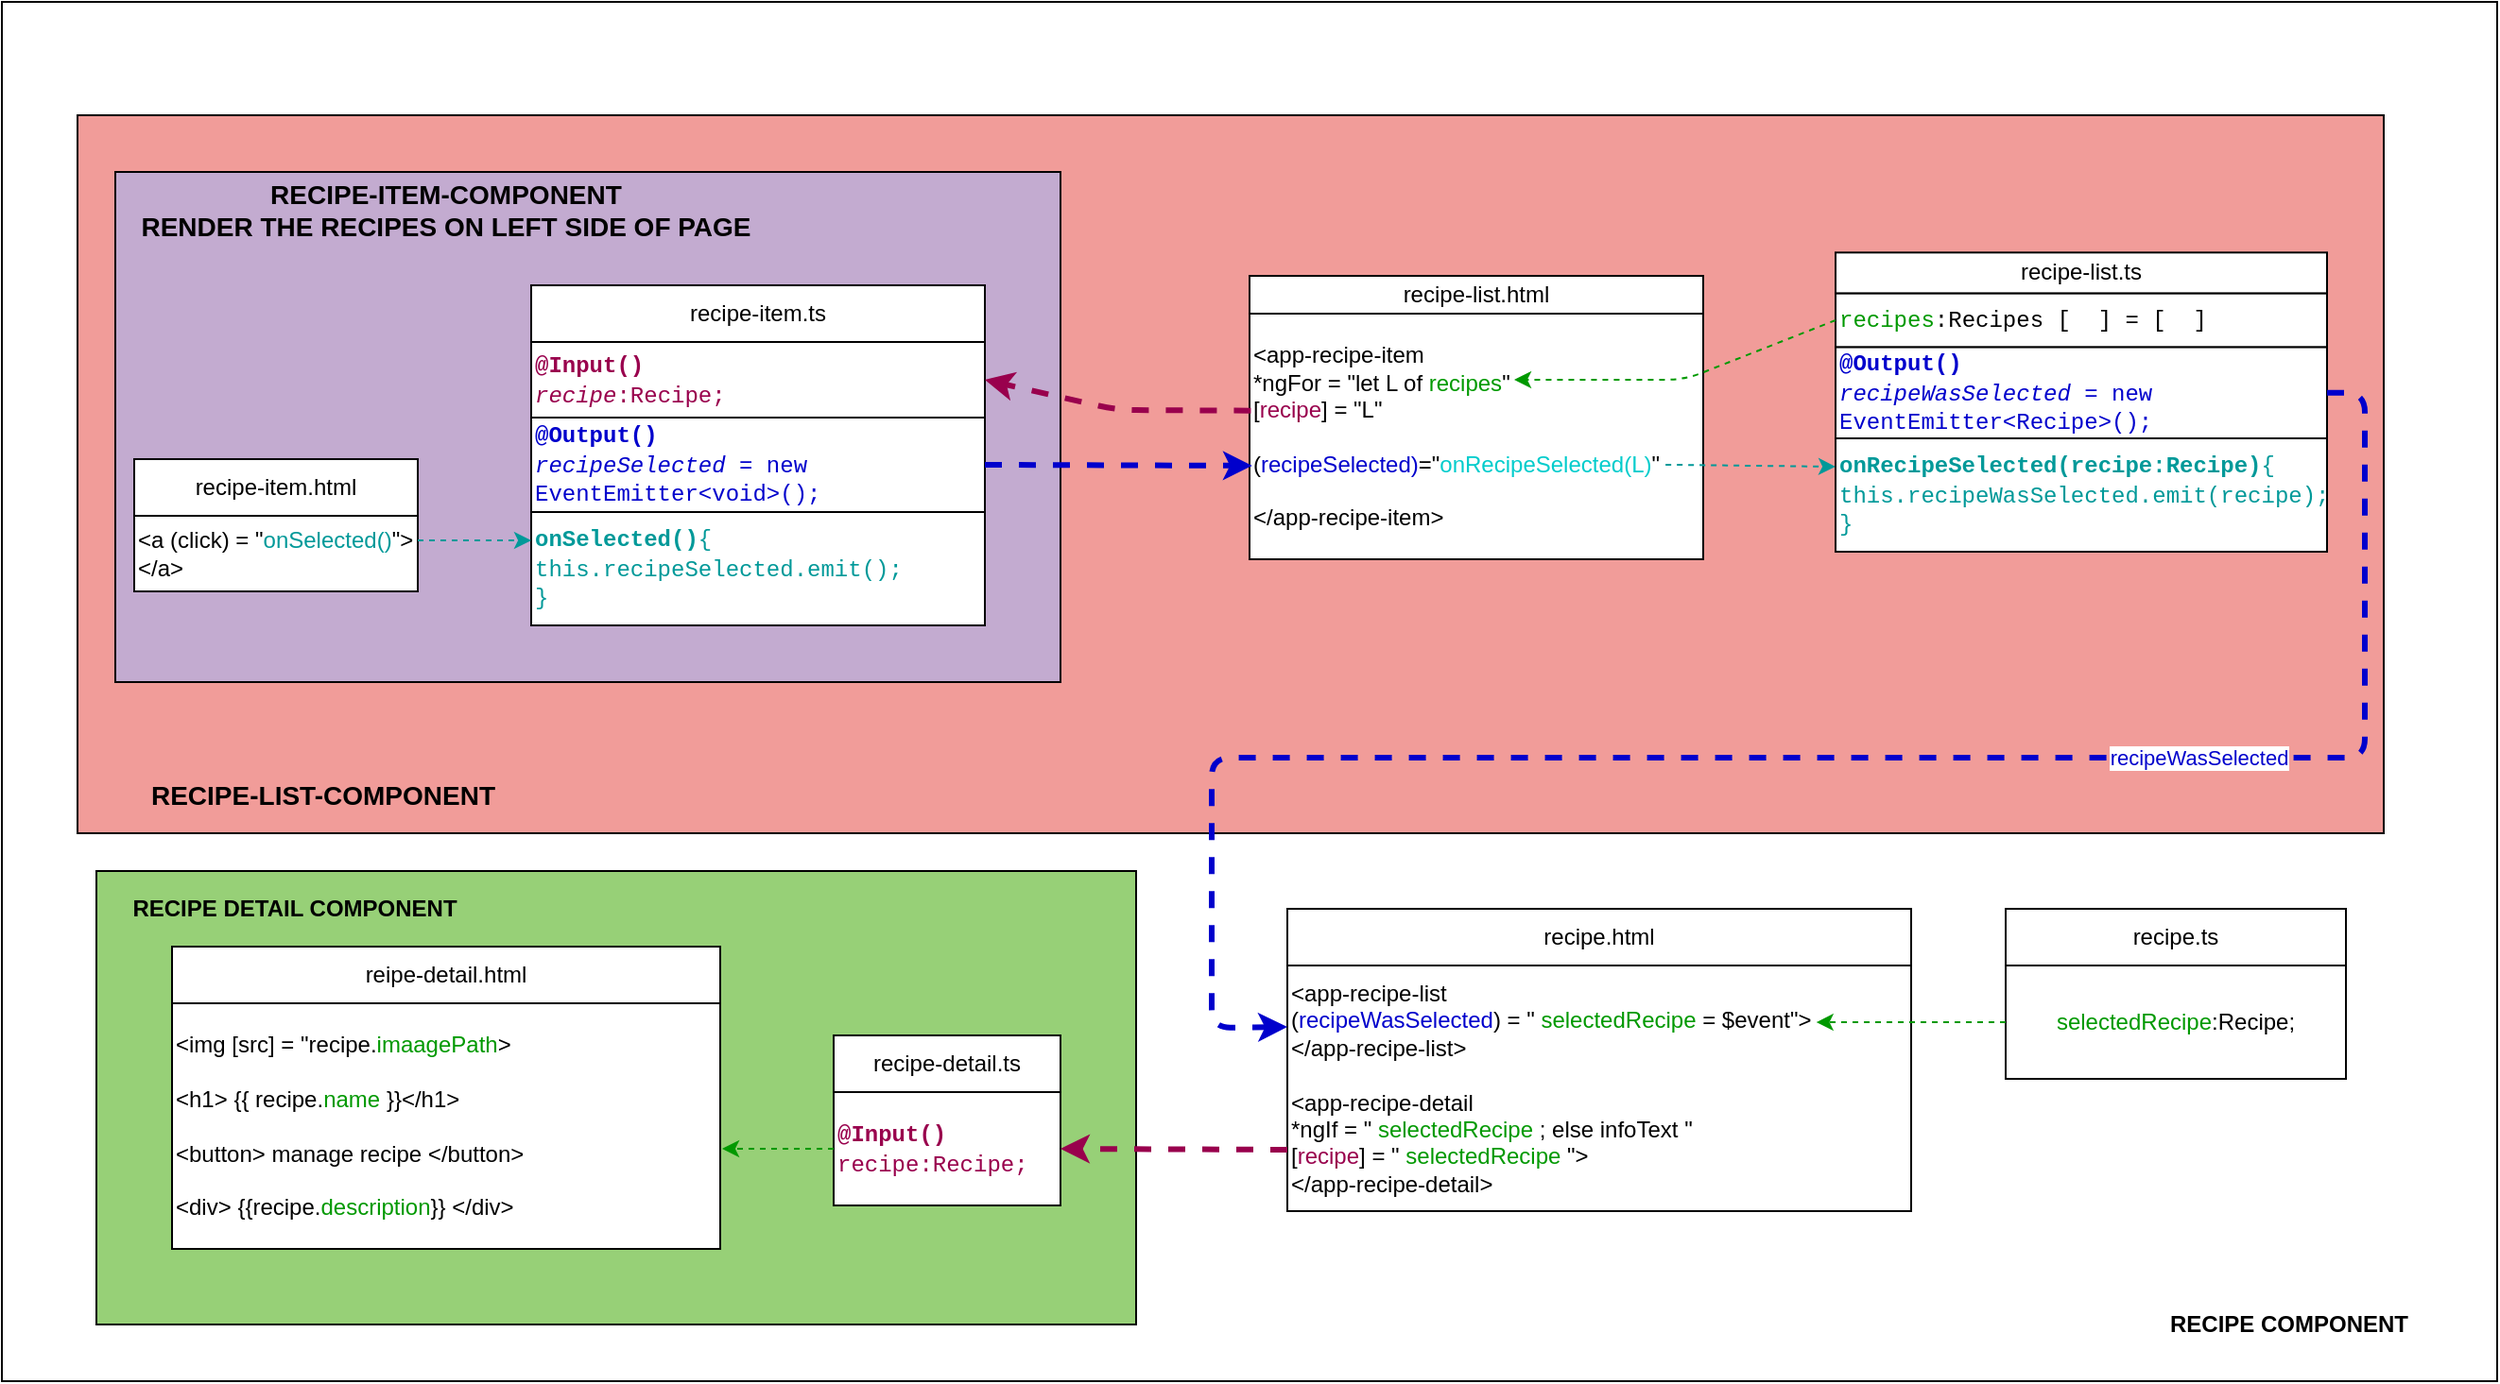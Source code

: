 <mxfile version="13.4.1" type="device"><diagram id="OLKHbfBinqwpPwilY3Sa" name="Page-1"><mxGraphModel dx="2026" dy="1038" grid="0" gridSize="10" guides="1" tooltips="1" connect="1" arrows="1" fold="1" page="1" pageScale="1" pageWidth="1654" pageHeight="2336" math="0" shadow="0"><root><mxCell id="0"/><mxCell id="1" parent="0"/><mxCell id="Ce_7RzmlFZrdi7Lb5mLx-22" value="" style="rounded=0;whiteSpace=wrap;html=1;fillColor=#FFFFFF;" vertex="1" parent="1"><mxGeometry x="164" y="131" width="1320" height="730" as="geometry"/></mxCell><mxCell id="Ce_7RzmlFZrdi7Lb5mLx-18" value="" style="rounded=0;whiteSpace=wrap;html=1;fillColor=#97D077;" vertex="1" parent="1"><mxGeometry x="214" y="591" width="550" height="240" as="geometry"/></mxCell><mxCell id="_wonKFHhkDqxpErbcdwu-32" value="" style="rounded=0;whiteSpace=wrap;html=1;fillColor=#F19C99;" parent="1" vertex="1"><mxGeometry x="204" y="191" width="1220" height="380" as="geometry"/></mxCell><mxCell id="_wonKFHhkDqxpErbcdwu-10" value="" style="rounded=0;whiteSpace=wrap;html=1;fillColor=#C3ABD0;" parent="1" vertex="1"><mxGeometry x="224" y="221" width="500" height="270" as="geometry"/></mxCell><mxCell id="_wonKFHhkDqxpErbcdwu-7" value="" style="group" parent="1" vertex="1" connectable="0"><mxGeometry x="444" y="281" width="240" height="180" as="geometry"/></mxCell><mxCell id="_wonKFHhkDqxpErbcdwu-2" value="recipe-item.ts" style="rounded=0;whiteSpace=wrap;html=1;" parent="_wonKFHhkDqxpErbcdwu-7" vertex="1"><mxGeometry width="240" height="30" as="geometry"/></mxCell><mxCell id="_wonKFHhkDqxpErbcdwu-3" value="&lt;font face=&quot;Courier New&quot; color=&quot;#99004d&quot;&gt;&lt;b&gt;@Input()&lt;br&gt;&lt;/b&gt;&lt;i&gt;recipe&lt;/i&gt;:Recipe;&lt;/font&gt;" style="rounded=0;whiteSpace=wrap;html=1;align=left;" parent="_wonKFHhkDqxpErbcdwu-7" vertex="1"><mxGeometry y="30" width="240" height="40" as="geometry"/></mxCell><mxCell id="_wonKFHhkDqxpErbcdwu-4" value="&lt;font face=&quot;Courier New&quot; color=&quot;#0000cc&quot;&gt;&lt;b&gt;@Output()&lt;br&gt;&lt;/b&gt;&lt;i&gt;recipeSelected&lt;/i&gt; = new EventEmitter&amp;lt;void&amp;gt;();&lt;/font&gt;" style="rounded=0;whiteSpace=wrap;html=1;align=left;" parent="_wonKFHhkDqxpErbcdwu-7" vertex="1"><mxGeometry y="70" width="240" height="50" as="geometry"/></mxCell><mxCell id="_wonKFHhkDqxpErbcdwu-5" value="&lt;font face=&quot;Courier New&quot; color=&quot;#009999&quot;&gt;&lt;b&gt;onSelected()&lt;/b&gt;{&lt;br&gt;this.recipeSelected.emit();&lt;br&gt;}&lt;/font&gt;" style="rounded=0;whiteSpace=wrap;html=1;align=left;" parent="_wonKFHhkDqxpErbcdwu-7" vertex="1"><mxGeometry y="120" width="240" height="60" as="geometry"/></mxCell><mxCell id="_wonKFHhkDqxpErbcdwu-8" value="" style="group" parent="1" vertex="1" connectable="0"><mxGeometry x="234" y="373" width="150" height="70" as="geometry"/></mxCell><mxCell id="_wonKFHhkDqxpErbcdwu-1" value="recipe-item.html" style="rounded=0;whiteSpace=wrap;html=1;" parent="_wonKFHhkDqxpErbcdwu-8" vertex="1"><mxGeometry width="150" height="30" as="geometry"/></mxCell><mxCell id="_wonKFHhkDqxpErbcdwu-6" value="&amp;lt;a (click) = &quot;&lt;font color=&quot;#009999&quot;&gt;onSelected()&lt;/font&gt;&quot;&amp;gt;&lt;br&gt;&amp;lt;/a&amp;gt;" style="rounded=0;whiteSpace=wrap;html=1;align=left;" parent="_wonKFHhkDqxpErbcdwu-8" vertex="1"><mxGeometry y="30" width="150" height="40" as="geometry"/></mxCell><mxCell id="_wonKFHhkDqxpErbcdwu-9" value="" style="endArrow=classic;html=1;entryX=0;entryY=0.25;entryDx=0;entryDy=0;dashed=1;strokeColor=#009999;" parent="1" target="_wonKFHhkDqxpErbcdwu-5" edge="1"><mxGeometry width="50" height="50" relative="1" as="geometry"><mxPoint x="384" y="416" as="sourcePoint"/><mxPoint x="644" y="381" as="targetPoint"/></mxGeometry></mxCell><mxCell id="_wonKFHhkDqxpErbcdwu-11" value="&lt;b&gt;&lt;font style=&quot;font-size: 14px&quot;&gt;RECIPE-ITEM-COMPONENT&lt;br&gt;RENDER THE RECIPES ON LEFT SIDE OF PAGE&lt;br&gt;&lt;/font&gt;&lt;/b&gt;" style="text;html=1;strokeColor=none;fillColor=none;align=center;verticalAlign=middle;whiteSpace=wrap;rounded=0;" parent="1" vertex="1"><mxGeometry x="234" y="231" width="330" height="20" as="geometry"/></mxCell><mxCell id="_wonKFHhkDqxpErbcdwu-18" value="" style="group" parent="1" vertex="1" connectable="0"><mxGeometry x="824" y="276" width="240" height="200" as="geometry"/></mxCell><mxCell id="_wonKFHhkDqxpErbcdwu-19" value="recipe-list.html" style="rounded=0;whiteSpace=wrap;html=1;" parent="_wonKFHhkDqxpErbcdwu-18" vertex="1"><mxGeometry width="240" height="20" as="geometry"/></mxCell><mxCell id="_wonKFHhkDqxpErbcdwu-20" value="&amp;lt;app-recipe-item&lt;br&gt;*ngFor = &quot;let L of &lt;font color=&quot;#009900&quot;&gt;recipes&lt;/font&gt;&quot;&lt;br&gt;[&lt;font color=&quot;#99004d&quot;&gt;recipe&lt;/font&gt;] = &quot;L&quot;&lt;br&gt;&lt;br&gt;(&lt;font color=&quot;#0000cc&quot;&gt;recipeSelected)&lt;/font&gt;=&quot;&lt;font color=&quot;#00cccc&quot;&gt;onRecipeSelected(L)&lt;/font&gt;&quot;&lt;br&gt;&lt;br&gt;&amp;lt;/app-recipe-item&amp;gt;" style="rounded=0;whiteSpace=wrap;html=1;align=left;" parent="_wonKFHhkDqxpErbcdwu-18" vertex="1"><mxGeometry y="20" width="240" height="130" as="geometry"/></mxCell><mxCell id="_wonKFHhkDqxpErbcdwu-23" value="" style="endArrow=classic;html=1;dashed=1;strokeColor=#009999;entryX=0;entryY=0.25;entryDx=0;entryDy=0;exitX=0.917;exitY=0.615;exitDx=0;exitDy=0;exitPerimeter=0;" parent="1" source="_wonKFHhkDqxpErbcdwu-20" target="_wonKFHhkDqxpErbcdwu-17" edge="1"><mxGeometry width="50" height="50" relative="1" as="geometry"><mxPoint x="974" y="481" as="sourcePoint"/><mxPoint x="1024" y="431" as="targetPoint"/><Array as="points"/></mxGeometry></mxCell><mxCell id="_wonKFHhkDqxpErbcdwu-26" value="" style="endArrow=classic;html=1;dashed=1;exitX=1;exitY=0.5;exitDx=0;exitDy=0;entryX=0.006;entryY=0.619;entryDx=0;entryDy=0;entryPerimeter=0;strokeWidth=3;strokeColor=#0000CC;" parent="1" source="_wonKFHhkDqxpErbcdwu-4" target="_wonKFHhkDqxpErbcdwu-20" edge="1"><mxGeometry width="50" height="50" relative="1" as="geometry"><mxPoint x="814" y="481" as="sourcePoint"/><mxPoint x="864" y="431" as="targetPoint"/></mxGeometry></mxCell><mxCell id="_wonKFHhkDqxpErbcdwu-28" value="" style="endArrow=classic;html=1;dashed=1;strokeWidth=3;entryX=1;entryY=0.5;entryDx=0;entryDy=0;exitX=0.003;exitY=0.395;exitDx=0;exitDy=0;exitPerimeter=0;strokeColor=#99004D;" parent="1" source="_wonKFHhkDqxpErbcdwu-20" target="_wonKFHhkDqxpErbcdwu-3" edge="1"><mxGeometry width="50" height="50" relative="1" as="geometry"><mxPoint x="834" y="441" as="sourcePoint"/><mxPoint x="884" y="391" as="targetPoint"/><Array as="points"><mxPoint x="754" y="347"/></Array></mxGeometry></mxCell><mxCell id="_wonKFHhkDqxpErbcdwu-29" value="" style="group" parent="1" vertex="1" connectable="0"><mxGeometry x="1134" y="263.66" width="260" height="158.34" as="geometry"/></mxCell><mxCell id="_wonKFHhkDqxpErbcdwu-14" value="recipe-list.ts" style="rounded=0;whiteSpace=wrap;html=1;" parent="_wonKFHhkDqxpErbcdwu-29" vertex="1"><mxGeometry width="260" height="21.664" as="geometry"/></mxCell><mxCell id="_wonKFHhkDqxpErbcdwu-16" value="&lt;font face=&quot;Courier New&quot; color=&quot;#0000cc&quot;&gt;&lt;b&gt;@Output()&lt;br&gt;&lt;/b&gt;&lt;i&gt;recipeWasSelected&lt;/i&gt; = new EventEmitter&amp;lt;Recipe&amp;gt;();&lt;/font&gt;" style="rounded=0;whiteSpace=wrap;html=1;align=left;" parent="_wonKFHhkDqxpErbcdwu-29" vertex="1"><mxGeometry y="50" width="260" height="48.34" as="geometry"/></mxCell><mxCell id="_wonKFHhkDqxpErbcdwu-17" value="&lt;font face=&quot;Courier New&quot; color=&quot;#009999&quot;&gt;&lt;b&gt;onRecipeSelected(recipe:Recipe)&lt;/b&gt;{&lt;br&gt;this.recipeWasSelected.emit(recipe);&lt;br&gt;}&lt;/font&gt;" style="rounded=0;whiteSpace=wrap;html=1;align=left;" parent="_wonKFHhkDqxpErbcdwu-29" vertex="1"><mxGeometry y="98.34" width="260" height="60" as="geometry"/></mxCell><mxCell id="_wonKFHhkDqxpErbcdwu-21" value="&lt;font face=&quot;Courier New&quot;&gt;&lt;font color=&quot;#009900&quot;&gt;recipes&lt;/font&gt;:Recipes [&amp;nbsp; ] = [&amp;nbsp; ]&amp;nbsp;&lt;/font&gt;" style="rounded=0;whiteSpace=wrap;html=1;align=left;" parent="_wonKFHhkDqxpErbcdwu-29" vertex="1"><mxGeometry y="21.66" width="260" height="28.34" as="geometry"/></mxCell><mxCell id="_wonKFHhkDqxpErbcdwu-30" value="" style="endArrow=classic;html=1;dashed=1;strokeWidth=1;exitX=0;exitY=0.5;exitDx=0;exitDy=0;strokeColor=#009900;" parent="1" source="_wonKFHhkDqxpErbcdwu-21" edge="1"><mxGeometry width="50" height="50" relative="1" as="geometry"><mxPoint x="1104" y="541" as="sourcePoint"/><mxPoint x="964" y="331" as="targetPoint"/><Array as="points"><mxPoint x="1054" y="331"/></Array></mxGeometry></mxCell><mxCell id="_wonKFHhkDqxpErbcdwu-33" value="&lt;font style=&quot;font-size: 14px&quot;&gt;&lt;b&gt;RECIPE-LIST-COMPONENT&lt;/b&gt;&lt;/font&gt;" style="text;html=1;strokeColor=none;fillColor=none;align=center;verticalAlign=middle;whiteSpace=wrap;rounded=0;" parent="1" vertex="1"><mxGeometry x="224" y="541" width="220" height="20" as="geometry"/></mxCell><mxCell id="_wonKFHhkDqxpErbcdwu-34" value="recipe.html" style="rounded=0;whiteSpace=wrap;html=1;" parent="1" vertex="1"><mxGeometry x="844" y="611" width="330" height="30" as="geometry"/></mxCell><mxCell id="_wonKFHhkDqxpErbcdwu-35" value="&amp;lt;app-recipe-list&lt;br&gt;(&lt;font color=&quot;#0000cc&quot;&gt;recipeWasSelected&lt;/font&gt;) = &quot; &lt;font color=&quot;#009900&quot;&gt;selectedRecipe &lt;/font&gt;= $event&quot;&amp;gt;&lt;br&gt;&amp;lt;/app-recipe-list&amp;gt;&lt;br&gt;&lt;br&gt;&amp;lt;app-recipe-detail&lt;br&gt;*ngIf = &quot; &lt;font color=&quot;#009900&quot;&gt;selectedRecipe&lt;/font&gt; ; else infoText &quot;&lt;br&gt;[&lt;font color=&quot;#99004d&quot;&gt;recipe&lt;/font&gt;] = &quot; &lt;font color=&quot;#009900&quot;&gt;selectedRecipe&lt;/font&gt; &quot;&amp;gt;&lt;br&gt;&amp;lt;/app-recipe-detail&amp;gt;" style="rounded=0;whiteSpace=wrap;html=1;align=left;" parent="1" vertex="1"><mxGeometry x="844" y="641" width="330" height="130" as="geometry"/></mxCell><mxCell id="_wonKFHhkDqxpErbcdwu-36" value="" style="endArrow=classic;html=1;dashed=1;strokeWidth=3;entryX=0;entryY=0.25;entryDx=0;entryDy=0;exitX=1;exitY=0.5;exitDx=0;exitDy=0;strokeColor=#0000CC;" parent="1" source="_wonKFHhkDqxpErbcdwu-16" target="_wonKFHhkDqxpErbcdwu-35" edge="1"><mxGeometry width="50" height="50" relative="1" as="geometry"><mxPoint x="784" y="511" as="sourcePoint"/><mxPoint x="834" y="461" as="targetPoint"/><Array as="points"><mxPoint x="1414" y="338"/><mxPoint x="1414" y="531"/><mxPoint x="804" y="531"/><mxPoint x="804" y="674"/></Array></mxGeometry></mxCell><mxCell id="_wonKFHhkDqxpErbcdwu-37" value="&lt;font color=&quot;#0000cc&quot;&gt;recipeWasSelected&lt;/font&gt;" style="edgeLabel;html=1;align=center;verticalAlign=middle;resizable=0;points=[];" parent="_wonKFHhkDqxpErbcdwu-36" vertex="1" connectable="0"><mxGeometry x="-0.401" relative="1" as="geometry"><mxPoint as="offset"/></mxGeometry></mxCell><mxCell id="Ce_7RzmlFZrdi7Lb5mLx-1" value="recipe.ts" style="rounded=0;whiteSpace=wrap;html=1;" vertex="1" parent="1"><mxGeometry x="1224" y="611" width="180" height="30" as="geometry"/></mxCell><mxCell id="Ce_7RzmlFZrdi7Lb5mLx-2" value="&lt;font color=&quot;#009900&quot;&gt;selectedRecipe&lt;/font&gt;:Recipe;" style="rounded=0;whiteSpace=wrap;html=1;" vertex="1" parent="1"><mxGeometry x="1224" y="641" width="180" height="60" as="geometry"/></mxCell><mxCell id="Ce_7RzmlFZrdi7Lb5mLx-3" value="" style="endArrow=classic;html=1;exitX=0;exitY=0.5;exitDx=0;exitDy=0;entryX=0.848;entryY=0.231;entryDx=0;entryDy=0;entryPerimeter=0;dashed=1;strokeColor=#009900;" edge="1" parent="1" source="Ce_7RzmlFZrdi7Lb5mLx-2" target="_wonKFHhkDqxpErbcdwu-35"><mxGeometry width="50" height="50" relative="1" as="geometry"><mxPoint x="1044" y="691" as="sourcePoint"/><mxPoint x="1254" y="811" as="targetPoint"/></mxGeometry></mxCell><mxCell id="Ce_7RzmlFZrdi7Lb5mLx-17" value="" style="group" vertex="1" connectable="0" parent="1"><mxGeometry x="254" y="631" width="470" height="160" as="geometry"/></mxCell><mxCell id="Ce_7RzmlFZrdi7Lb5mLx-6" value="" style="group" vertex="1" connectable="0" parent="Ce_7RzmlFZrdi7Lb5mLx-17"><mxGeometry x="350" y="47" width="120" height="90" as="geometry"/></mxCell><mxCell id="Ce_7RzmlFZrdi7Lb5mLx-16" value="" style="group" vertex="1" connectable="0" parent="Ce_7RzmlFZrdi7Lb5mLx-6"><mxGeometry width="120" height="90" as="geometry"/></mxCell><mxCell id="Ce_7RzmlFZrdi7Lb5mLx-4" value="recipe-detail.ts" style="rounded=0;whiteSpace=wrap;html=1;fillColor=#FFFFFF;" vertex="1" parent="Ce_7RzmlFZrdi7Lb5mLx-16"><mxGeometry width="120" height="30" as="geometry"/></mxCell><mxCell id="Ce_7RzmlFZrdi7Lb5mLx-5" value="&lt;font face=&quot;Courier New&quot; color=&quot;#99004d&quot;&gt;&lt;b&gt;@Input()&lt;/b&gt;&lt;br&gt;recipe:Recipe;&lt;/font&gt;" style="rounded=0;whiteSpace=wrap;html=1;fillColor=#FFFFFF;align=left;" vertex="1" parent="Ce_7RzmlFZrdi7Lb5mLx-16"><mxGeometry y="30" width="120" height="60" as="geometry"/></mxCell><mxCell id="Ce_7RzmlFZrdi7Lb5mLx-9" value="" style="group" vertex="1" connectable="0" parent="Ce_7RzmlFZrdi7Lb5mLx-17"><mxGeometry width="290" height="160" as="geometry"/></mxCell><mxCell id="Ce_7RzmlFZrdi7Lb5mLx-7" value="reipe-detail.html" style="rounded=0;whiteSpace=wrap;html=1;fillColor=#FFFFFF;" vertex="1" parent="Ce_7RzmlFZrdi7Lb5mLx-9"><mxGeometry width="290" height="30" as="geometry"/></mxCell><mxCell id="Ce_7RzmlFZrdi7Lb5mLx-8" value="&amp;lt;img [src] = &quot;recipe.&lt;font color=&quot;#009900&quot;&gt;imaagePath&lt;/font&gt;&amp;gt;&lt;br&gt;&lt;br&gt;&amp;lt;h1&amp;gt; {{ recipe.&lt;font color=&quot;#009900&quot;&gt;name&lt;/font&gt; }}&amp;lt;/h1&amp;gt;&lt;br&gt;&lt;br&gt;&amp;lt;button&amp;gt; manage recipe &amp;lt;/button&amp;gt;&lt;br&gt;&lt;br&gt;&amp;lt;div&amp;gt; {{recipe.&lt;font color=&quot;#009900&quot;&gt;description&lt;/font&gt;}} &amp;lt;/div&amp;gt;" style="rounded=0;whiteSpace=wrap;html=1;fillColor=#FFFFFF;align=left;" vertex="1" parent="Ce_7RzmlFZrdi7Lb5mLx-9"><mxGeometry y="30" width="290" height="130" as="geometry"/></mxCell><mxCell id="Ce_7RzmlFZrdi7Lb5mLx-12" value="" style="endArrow=classic;html=1;dashed=1;strokeColor=#99004D;strokeWidth=3;entryX=1;entryY=0.5;entryDx=0;entryDy=0;exitX=0;exitY=0.75;exitDx=0;exitDy=0;" edge="1" parent="Ce_7RzmlFZrdi7Lb5mLx-17" source="_wonKFHhkDqxpErbcdwu-35" target="Ce_7RzmlFZrdi7Lb5mLx-5"><mxGeometry width="50" height="50" relative="1" as="geometry"><mxPoint x="360" y="150" as="sourcePoint"/><mxPoint x="410" y="100" as="targetPoint"/></mxGeometry></mxCell><mxCell id="Ce_7RzmlFZrdi7Lb5mLx-14" value="" style="endArrow=classic;html=1;dashed=1;strokeWidth=1;strokeColor=#009900;exitX=0;exitY=0.5;exitDx=0;exitDy=0;" edge="1" parent="Ce_7RzmlFZrdi7Lb5mLx-17" source="Ce_7RzmlFZrdi7Lb5mLx-5"><mxGeometry width="50" height="50" relative="1" as="geometry"><mxPoint x="330" y="260" as="sourcePoint"/><mxPoint x="291" y="107" as="targetPoint"/></mxGeometry></mxCell><mxCell id="Ce_7RzmlFZrdi7Lb5mLx-19" value="&lt;b&gt;RECIPE DETAIL COMPONENT&lt;/b&gt;" style="text;html=1;strokeColor=none;fillColor=none;align=center;verticalAlign=middle;whiteSpace=wrap;rounded=0;" vertex="1" parent="1"><mxGeometry x="224" y="601" width="190" height="20" as="geometry"/></mxCell><mxCell id="Ce_7RzmlFZrdi7Lb5mLx-23" value="&lt;b&gt;RECIPE COMPONENT&lt;/b&gt;" style="text;html=1;strokeColor=none;fillColor=none;align=center;verticalAlign=middle;whiteSpace=wrap;rounded=0;" vertex="1" parent="1"><mxGeometry x="1294" y="821" width="160" height="20" as="geometry"/></mxCell></root></mxGraphModel></diagram></mxfile>